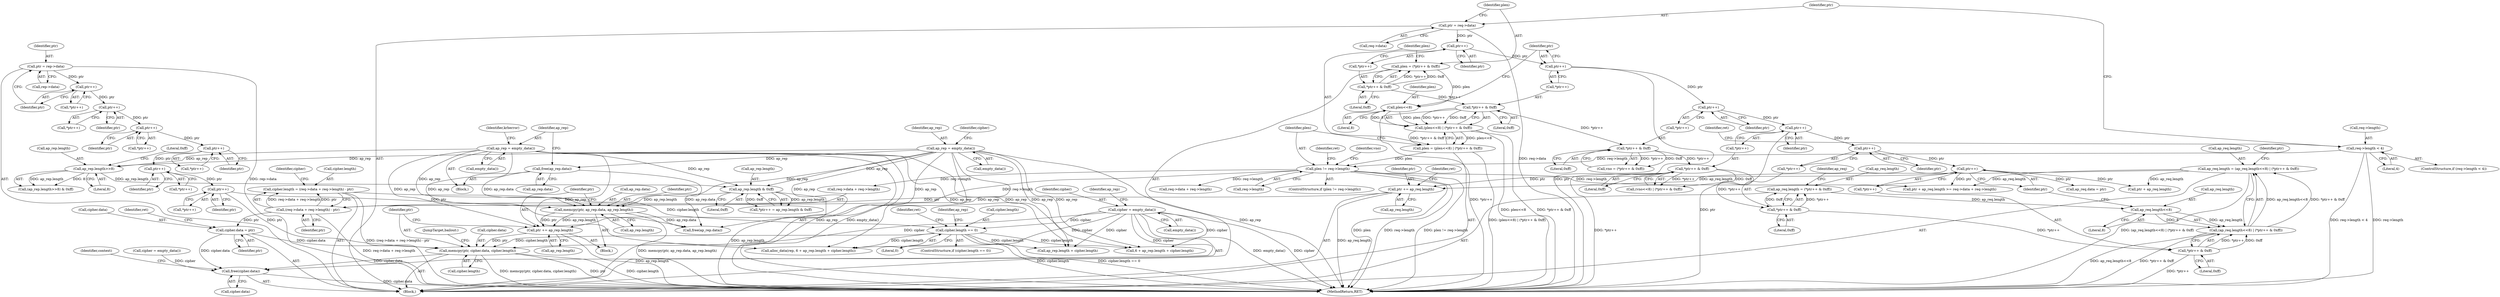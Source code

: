 digraph "0_krb5_cf1a0c411b2668c57c41e9c4efd15ba17b6b322c@API" {
"1001216" [label="(Call,memcpy(ptr, cipher.data, cipher.length))"];
"1001191" [label="(Call,ptr++)"];
"1001180" [label="(Call,ptr++)"];
"1001175" [label="(Call,ptr++)"];
"1001170" [label="(Call,ptr++)"];
"1001161" [label="(Call,ptr++)"];
"1001150" [label="(Call,ptr++)"];
"1001143" [label="(Call,ptr = rep->data)"];
"1001211" [label="(Call,ptr += ap_rep.length)"];
"1001203" [label="(Call,memcpy(ptr, ap_rep.data, ap_rep.length))"];
"1001017" [label="(Call,free(ap_rep.data))"];
"1000137" [label="(Call,ap_rep = empty_data())"];
"1001021" [label="(Call,ap_rep = empty_data())"];
"1001193" [label="(Call,ap_rep.length & 0xff)"];
"1001183" [label="(Call,ap_rep.length>>8)"];
"1000475" [label="(Call,cipher.data = ptr)"];
"1000466" [label="(Call,(req->data + req->length) - ptr)"];
"1000239" [label="(Call,plen != req->length)"];
"1000227" [label="(Call,plen = (plen<<8) | (*ptr++ & 0xff))"];
"1000229" [label="(Call,(plen<<8) | (*ptr++ & 0xff))"];
"1000230" [label="(Call,plen<<8)"];
"1000220" [label="(Call,plen = (*ptr++ & 0xff))"];
"1000222" [label="(Call,*ptr++ & 0xff)"];
"1000233" [label="(Call,*ptr++ & 0xff)"];
"1000197" [label="(Call,req->length < 4)"];
"1000353" [label="(Call,ptr += ap_req.length)"];
"1000306" [label="(Call,ap_req.length = (ap_req.length<<8) | (*ptr++ & 0xff))"];
"1000310" [label="(Call,(ap_req.length<<8) | (*ptr++ & 0xff))"];
"1000311" [label="(Call,ap_req.length<<8)"];
"1000297" [label="(Call,ap_req.length = (*ptr++ & 0xff))"];
"1000301" [label="(Call,*ptr++ & 0xff)"];
"1000270" [label="(Call,*ptr++ & 0xff)"];
"1000259" [label="(Call,*ptr++ & 0xff)"];
"1000316" [label="(Call,*ptr++ & 0xff)"];
"1000318" [label="(Call,ptr++)"];
"1000303" [label="(Call,ptr++)"];
"1000272" [label="(Call,ptr++)"];
"1000261" [label="(Call,ptr++)"];
"1000235" [label="(Call,ptr++)"];
"1000224" [label="(Call,ptr++)"];
"1000215" [label="(Call,ptr = req->data)"];
"1000953" [label="(Call,cipher = empty_data())"];
"1001006" [label="(Call,cipher.length == 0)"];
"1000462" [label="(Call,cipher.length = (req->data + req->length) - ptr)"];
"1001242" [label="(Call,free(cipher.data))"];
"1000481" [label="(Identifier,ret)"];
"1000246" [label="(Identifier,ret)"];
"1001212" [label="(Identifier,ptr)"];
"1001197" [label="(Literal,0xff)"];
"1000466" [label="(Call,(req->data + req->length) - ptr)"];
"1000216" [label="(Identifier,ptr)"];
"1000298" [label="(Call,ap_req.length)"];
"1001204" [label="(Identifier,ptr)"];
"1001017" [label="(Call,free(ap_rep.data))"];
"1001182" [label="(Call,(ap_rep.length>>8) & 0xff)"];
"1001179" [label="(Call,*ptr++)"];
"1001203" [label="(Call,memcpy(ptr, ap_rep.data, ap_rep.length))"];
"1000201" [label="(Literal,4)"];
"1000263" [label="(Literal,0xff)"];
"1000324" [label="(Identifier,ptr)"];
"1000224" [label="(Call,ptr++)"];
"1000270" [label="(Call,*ptr++ & 0xff)"];
"1001192" [label="(Identifier,ptr)"];
"1001190" [label="(Call,*ptr++)"];
"1000315" [label="(Literal,8)"];
"1000302" [label="(Call,*ptr++)"];
"1001129" [label="(Call,alloc_data(rep, 6 + ap_rep.length + cipher.length))"];
"1000272" [label="(Call,ptr++)"];
"1000231" [label="(Identifier,plen)"];
"1000138" [label="(Identifier,ap_rep)"];
"1000225" [label="(Identifier,ptr)"];
"1001023" [label="(Call,empty_data())"];
"1001187" [label="(Literal,8)"];
"1001181" [label="(Identifier,ptr)"];
"1001022" [label="(Identifier,ap_rep)"];
"1001189" [label="(Call,*ptr++ = ap_rep.length & 0xff)"];
"1001161" [label="(Call,ptr++)"];
"1000257" [label="(Call,vno = (*ptr++ & 0xff))"];
"1000955" [label="(Call,empty_data())"];
"1000306" [label="(Call,ap_req.length = (ap_req.length<<8) | (*ptr++ & 0xff))"];
"1001010" [label="(Literal,0)"];
"1000142" [label="(Identifier,cipher)"];
"1000322" [label="(Call,ptr + ap_req.length >= req->data + req->length)"];
"1001006" [label="(Call,cipher.length == 0)"];
"1000297" [label="(Call,ap_req.length = (*ptr++ & 0xff))"];
"1001247" [label="(Identifier,context)"];
"1001149" [label="(Call,*ptr++)"];
"1000311" [label="(Call,ap_req.length<<8)"];
"1000317" [label="(Call,*ptr++)"];
"1001191" [label="(Call,ptr++)"];
"1000235" [label="(Call,ptr++)"];
"1000477" [label="(Identifier,cipher)"];
"1001176" [label="(Identifier,ptr)"];
"1001216" [label="(Call,memcpy(ptr, cipher.data, cipher.length))"];
"1001018" [label="(Call,ap_rep.data)"];
"1000467" [label="(Call,req->data + req->length)"];
"1001162" [label="(Identifier,ptr)"];
"1001016" [label="(Block,)"];
"1000312" [label="(Call,ap_req.length)"];
"1000226" [label="(Literal,0xff)"];
"1000301" [label="(Call,*ptr++ & 0xff)"];
"1001131" [label="(Call,6 + ap_rep.length + cipher.length)"];
"1000354" [label="(Identifier,ptr)"];
"1001221" [label="(Call,cipher.length)"];
"1001243" [label="(Call,cipher.data)"];
"1001171" [label="(Identifier,ptr)"];
"1000318" [label="(Call,ptr++)"];
"1000259" [label="(Call,*ptr++ & 0xff)"];
"1001175" [label="(Call,ptr++)"];
"1000197" [label="(Call,req->length < 4)"];
"1000476" [label="(Call,cipher.data)"];
"1000305" [label="(Literal,0xff)"];
"1001026" [label="(Identifier,krberror)"];
"1000353" [label="(Call,ptr += ap_req.length)"];
"1001218" [label="(Call,cipher.data)"];
"1000217" [label="(Call,req->data)"];
"1000274" [label="(Literal,0xff)"];
"1000130" [label="(Block,)"];
"1000232" [label="(Literal,8)"];
"1001224" [label="(JumpTarget,bailout:)"];
"1001208" [label="(Call,ap_rep.length)"];
"1000271" [label="(Call,*ptr++)"];
"1000310" [label="(Call,(ap_req.length<<8) | (*ptr++ & 0xff))"];
"1001143" [label="(Call,ptr = rep->data)"];
"1000953" [label="(Call,cipher = empty_data())"];
"1000463" [label="(Call,cipher.length)"];
"1000323" [label="(Call,ptr + ap_req.length)"];
"1001211" [label="(Call,ptr += ap_rep.length)"];
"1000320" [label="(Literal,0xff)"];
"1000307" [label="(Call,ap_req.length)"];
"1001242" [label="(Call,free(cipher.data))"];
"1000266" [label="(Call,(vno<<8) | (*ptr++ & 0xff))"];
"1001184" [label="(Call,ap_rep.length)"];
"1000328" [label="(Call,req->data + req->length)"];
"1001133" [label="(Call,ap_rep.length + cipher.length)"];
"1000273" [label="(Identifier,ptr)"];
"1001170" [label="(Call,ptr++)"];
"1001194" [label="(Call,ap_rep.length)"];
"1000240" [label="(Identifier,plen)"];
"1000237" [label="(Literal,0xff)"];
"1001150" [label="(Call,ptr++)"];
"1000260" [label="(Call,*ptr++)"];
"1000303" [label="(Call,ptr++)"];
"1000141" [label="(Call,cipher = empty_data())"];
"1000215" [label="(Call,ptr = req->data)"];
"1001213" [label="(Call,ap_rep.length)"];
"1001014" [label="(Identifier,ap_rep)"];
"1001180" [label="(Call,ptr++)"];
"1000308" [label="(Identifier,ap_req)"];
"1000222" [label="(Call,*ptr++ & 0xff)"];
"1000475" [label="(Call,cipher.data = ptr)"];
"1000355" [label="(Call,ap_req.length)"];
"1000474" [label="(Identifier,ptr)"];
"1000227" [label="(Call,plen = (plen<<8) | (*ptr++ & 0xff))"];
"1001183" [label="(Call,ap_rep.length>>8)"];
"1001260" [label="(MethodReturn,RET)"];
"1000319" [label="(Identifier,ptr)"];
"1000348" [label="(Call,ap_req.data = ptr)"];
"1001193" [label="(Call,ap_rep.length & 0xff)"];
"1000204" [label="(Identifier,ret)"];
"1001188" [label="(Literal,0xff)"];
"1000239" [label="(Call,plen != req->length)"];
"1000137" [label="(Call,ap_rep = empty_data())"];
"1000221" [label="(Identifier,plen)"];
"1000316" [label="(Call,*ptr++ & 0xff)"];
"1001021" [label="(Call,ap_rep = empty_data())"];
"1001145" [label="(Call,rep->data)"];
"1000139" [label="(Call,empty_data())"];
"1000359" [label="(Identifier,ret)"];
"1001217" [label="(Identifier,ptr)"];
"1001169" [label="(Call,*ptr++)"];
"1001007" [label="(Call,cipher.length)"];
"1000479" [label="(Identifier,ptr)"];
"1000462" [label="(Call,cipher.length = (req->data + req->length) - ptr)"];
"1001202" [label="(Block,)"];
"1000258" [label="(Identifier,vno)"];
"1001005" [label="(ControlStructure,if (cipher.length == 0))"];
"1000230" [label="(Call,plen<<8)"];
"1000262" [label="(Identifier,ptr)"];
"1001144" [label="(Identifier,ptr)"];
"1001174" [label="(Call,*ptr++)"];
"1000241" [label="(Call,req->length)"];
"1000220" [label="(Call,plen = (*ptr++ & 0xff))"];
"1001160" [label="(Call,*ptr++)"];
"1000236" [label="(Identifier,ptr)"];
"1000198" [label="(Call,req->length)"];
"1000233" [label="(Call,*ptr++ & 0xff)"];
"1001128" [label="(Identifier,ret)"];
"1001151" [label="(Identifier,ptr)"];
"1000228" [label="(Identifier,plen)"];
"1000304" [label="(Identifier,ptr)"];
"1000196" [label="(ControlStructure,if (req->length < 4))"];
"1000223" [label="(Call,*ptr++)"];
"1000954" [label="(Identifier,cipher)"];
"1000238" [label="(ControlStructure,if (plen != req->length))"];
"1000261" [label="(Call,ptr++)"];
"1000958" [label="(Identifier,ap_rep)"];
"1001205" [label="(Call,ap_rep.data)"];
"1000234" [label="(Call,*ptr++)"];
"1001234" [label="(Call,free(ap_rep.data))"];
"1000229" [label="(Call,(plen<<8) | (*ptr++ & 0xff))"];
"1001216" -> "1000130"  [label="AST: "];
"1001216" -> "1001221"  [label="CFG: "];
"1001217" -> "1001216"  [label="AST: "];
"1001218" -> "1001216"  [label="AST: "];
"1001221" -> "1001216"  [label="AST: "];
"1001224" -> "1001216"  [label="CFG: "];
"1001216" -> "1001260"  [label="DDG: cipher.length"];
"1001216" -> "1001260"  [label="DDG: memcpy(ptr, cipher.data, cipher.length)"];
"1001216" -> "1001260"  [label="DDG: ptr"];
"1001191" -> "1001216"  [label="DDG: ptr"];
"1001211" -> "1001216"  [label="DDG: ptr"];
"1000475" -> "1001216"  [label="DDG: cipher.data"];
"1000953" -> "1001216"  [label="DDG: cipher"];
"1001006" -> "1001216"  [label="DDG: cipher.length"];
"1001216" -> "1001242"  [label="DDG: cipher.data"];
"1001191" -> "1001190"  [label="AST: "];
"1001191" -> "1001192"  [label="CFG: "];
"1001192" -> "1001191"  [label="AST: "];
"1001190" -> "1001191"  [label="CFG: "];
"1001180" -> "1001191"  [label="DDG: ptr"];
"1001191" -> "1001203"  [label="DDG: ptr"];
"1001180" -> "1001179"  [label="AST: "];
"1001180" -> "1001181"  [label="CFG: "];
"1001181" -> "1001180"  [label="AST: "];
"1001179" -> "1001180"  [label="CFG: "];
"1001175" -> "1001180"  [label="DDG: ptr"];
"1001175" -> "1001174"  [label="AST: "];
"1001175" -> "1001176"  [label="CFG: "];
"1001176" -> "1001175"  [label="AST: "];
"1001174" -> "1001175"  [label="CFG: "];
"1001170" -> "1001175"  [label="DDG: ptr"];
"1001170" -> "1001169"  [label="AST: "];
"1001170" -> "1001171"  [label="CFG: "];
"1001171" -> "1001170"  [label="AST: "];
"1001169" -> "1001170"  [label="CFG: "];
"1001161" -> "1001170"  [label="DDG: ptr"];
"1001161" -> "1001160"  [label="AST: "];
"1001161" -> "1001162"  [label="CFG: "];
"1001162" -> "1001161"  [label="AST: "];
"1001160" -> "1001161"  [label="CFG: "];
"1001150" -> "1001161"  [label="DDG: ptr"];
"1001150" -> "1001149"  [label="AST: "];
"1001150" -> "1001151"  [label="CFG: "];
"1001151" -> "1001150"  [label="AST: "];
"1001149" -> "1001150"  [label="CFG: "];
"1001143" -> "1001150"  [label="DDG: ptr"];
"1001143" -> "1000130"  [label="AST: "];
"1001143" -> "1001145"  [label="CFG: "];
"1001144" -> "1001143"  [label="AST: "];
"1001145" -> "1001143"  [label="AST: "];
"1001151" -> "1001143"  [label="CFG: "];
"1001143" -> "1001260"  [label="DDG: rep->data"];
"1001211" -> "1001202"  [label="AST: "];
"1001211" -> "1001213"  [label="CFG: "];
"1001212" -> "1001211"  [label="AST: "];
"1001213" -> "1001211"  [label="AST: "];
"1001217" -> "1001211"  [label="CFG: "];
"1001211" -> "1001260"  [label="DDG: ap_rep.length"];
"1001203" -> "1001211"  [label="DDG: ap_rep.length"];
"1001203" -> "1001211"  [label="DDG: ptr"];
"1000137" -> "1001211"  [label="DDG: ap_rep"];
"1001021" -> "1001211"  [label="DDG: ap_rep"];
"1001203" -> "1001202"  [label="AST: "];
"1001203" -> "1001208"  [label="CFG: "];
"1001204" -> "1001203"  [label="AST: "];
"1001205" -> "1001203"  [label="AST: "];
"1001208" -> "1001203"  [label="AST: "];
"1001212" -> "1001203"  [label="CFG: "];
"1001203" -> "1001260"  [label="DDG: memcpy(ptr, ap_rep.data, ap_rep.length)"];
"1001017" -> "1001203"  [label="DDG: ap_rep.data"];
"1000137" -> "1001203"  [label="DDG: ap_rep"];
"1001021" -> "1001203"  [label="DDG: ap_rep"];
"1001193" -> "1001203"  [label="DDG: ap_rep.length"];
"1001203" -> "1001234"  [label="DDG: ap_rep.data"];
"1001017" -> "1001016"  [label="AST: "];
"1001017" -> "1001018"  [label="CFG: "];
"1001018" -> "1001017"  [label="AST: "];
"1001022" -> "1001017"  [label="CFG: "];
"1000137" -> "1001017"  [label="DDG: ap_rep"];
"1001017" -> "1001234"  [label="DDG: ap_rep.data"];
"1000137" -> "1000130"  [label="AST: "];
"1000137" -> "1000139"  [label="CFG: "];
"1000138" -> "1000137"  [label="AST: "];
"1000139" -> "1000137"  [label="AST: "];
"1000142" -> "1000137"  [label="CFG: "];
"1000137" -> "1001260"  [label="DDG: ap_rep"];
"1000137" -> "1001129"  [label="DDG: ap_rep"];
"1000137" -> "1001131"  [label="DDG: ap_rep"];
"1000137" -> "1001133"  [label="DDG: ap_rep"];
"1000137" -> "1001183"  [label="DDG: ap_rep"];
"1000137" -> "1001193"  [label="DDG: ap_rep"];
"1000137" -> "1001234"  [label="DDG: ap_rep"];
"1001021" -> "1001016"  [label="AST: "];
"1001021" -> "1001023"  [label="CFG: "];
"1001022" -> "1001021"  [label="AST: "];
"1001023" -> "1001021"  [label="AST: "];
"1001026" -> "1001021"  [label="CFG: "];
"1001021" -> "1001260"  [label="DDG: empty_data()"];
"1001021" -> "1001260"  [label="DDG: ap_rep"];
"1001021" -> "1001129"  [label="DDG: ap_rep"];
"1001021" -> "1001131"  [label="DDG: ap_rep"];
"1001021" -> "1001133"  [label="DDG: ap_rep"];
"1001021" -> "1001183"  [label="DDG: ap_rep"];
"1001021" -> "1001193"  [label="DDG: ap_rep"];
"1001021" -> "1001234"  [label="DDG: ap_rep"];
"1001193" -> "1001189"  [label="AST: "];
"1001193" -> "1001197"  [label="CFG: "];
"1001194" -> "1001193"  [label="AST: "];
"1001197" -> "1001193"  [label="AST: "];
"1001189" -> "1001193"  [label="CFG: "];
"1001193" -> "1001260"  [label="DDG: ap_rep.length"];
"1001193" -> "1001189"  [label="DDG: ap_rep.length"];
"1001193" -> "1001189"  [label="DDG: 0xff"];
"1001183" -> "1001193"  [label="DDG: ap_rep.length"];
"1001183" -> "1001182"  [label="AST: "];
"1001183" -> "1001187"  [label="CFG: "];
"1001184" -> "1001183"  [label="AST: "];
"1001187" -> "1001183"  [label="AST: "];
"1001188" -> "1001183"  [label="CFG: "];
"1001183" -> "1001182"  [label="DDG: ap_rep.length"];
"1001183" -> "1001182"  [label="DDG: 8"];
"1000475" -> "1000130"  [label="AST: "];
"1000475" -> "1000479"  [label="CFG: "];
"1000476" -> "1000475"  [label="AST: "];
"1000479" -> "1000475"  [label="AST: "];
"1000481" -> "1000475"  [label="CFG: "];
"1000466" -> "1000475"  [label="DDG: ptr"];
"1000475" -> "1001242"  [label="DDG: cipher.data"];
"1000466" -> "1000462"  [label="AST: "];
"1000466" -> "1000474"  [label="CFG: "];
"1000467" -> "1000466"  [label="AST: "];
"1000474" -> "1000466"  [label="AST: "];
"1000462" -> "1000466"  [label="CFG: "];
"1000466" -> "1001260"  [label="DDG: req->data + req->length"];
"1000466" -> "1000462"  [label="DDG: req->data + req->length"];
"1000466" -> "1000462"  [label="DDG: ptr"];
"1000239" -> "1000466"  [label="DDG: req->length"];
"1000353" -> "1000466"  [label="DDG: ptr"];
"1000239" -> "1000238"  [label="AST: "];
"1000239" -> "1000241"  [label="CFG: "];
"1000240" -> "1000239"  [label="AST: "];
"1000241" -> "1000239"  [label="AST: "];
"1000246" -> "1000239"  [label="CFG: "];
"1000258" -> "1000239"  [label="CFG: "];
"1000239" -> "1001260"  [label="DDG: plen != req->length"];
"1000239" -> "1001260"  [label="DDG: plen"];
"1000239" -> "1001260"  [label="DDG: req->length"];
"1000227" -> "1000239"  [label="DDG: plen"];
"1000197" -> "1000239"  [label="DDG: req->length"];
"1000239" -> "1000322"  [label="DDG: req->length"];
"1000239" -> "1000328"  [label="DDG: req->length"];
"1000239" -> "1000467"  [label="DDG: req->length"];
"1000227" -> "1000130"  [label="AST: "];
"1000227" -> "1000229"  [label="CFG: "];
"1000228" -> "1000227"  [label="AST: "];
"1000229" -> "1000227"  [label="AST: "];
"1000240" -> "1000227"  [label="CFG: "];
"1000227" -> "1001260"  [label="DDG: (plen<<8) | (*ptr++ & 0xff)"];
"1000229" -> "1000227"  [label="DDG: plen<<8"];
"1000229" -> "1000227"  [label="DDG: *ptr++ & 0xff"];
"1000229" -> "1000233"  [label="CFG: "];
"1000230" -> "1000229"  [label="AST: "];
"1000233" -> "1000229"  [label="AST: "];
"1000229" -> "1001260"  [label="DDG: *ptr++ & 0xff"];
"1000229" -> "1001260"  [label="DDG: plen<<8"];
"1000230" -> "1000229"  [label="DDG: plen"];
"1000230" -> "1000229"  [label="DDG: 8"];
"1000233" -> "1000229"  [label="DDG: *ptr++"];
"1000233" -> "1000229"  [label="DDG: 0xff"];
"1000230" -> "1000232"  [label="CFG: "];
"1000231" -> "1000230"  [label="AST: "];
"1000232" -> "1000230"  [label="AST: "];
"1000236" -> "1000230"  [label="CFG: "];
"1000220" -> "1000230"  [label="DDG: plen"];
"1000220" -> "1000130"  [label="AST: "];
"1000220" -> "1000222"  [label="CFG: "];
"1000221" -> "1000220"  [label="AST: "];
"1000222" -> "1000220"  [label="AST: "];
"1000228" -> "1000220"  [label="CFG: "];
"1000222" -> "1000220"  [label="DDG: *ptr++"];
"1000222" -> "1000220"  [label="DDG: 0xff"];
"1000222" -> "1000226"  [label="CFG: "];
"1000223" -> "1000222"  [label="AST: "];
"1000226" -> "1000222"  [label="AST: "];
"1000222" -> "1000233"  [label="DDG: *ptr++"];
"1000233" -> "1000237"  [label="CFG: "];
"1000234" -> "1000233"  [label="AST: "];
"1000237" -> "1000233"  [label="AST: "];
"1000233" -> "1001260"  [label="DDG: *ptr++"];
"1000233" -> "1000259"  [label="DDG: *ptr++"];
"1000197" -> "1000196"  [label="AST: "];
"1000197" -> "1000201"  [label="CFG: "];
"1000198" -> "1000197"  [label="AST: "];
"1000201" -> "1000197"  [label="AST: "];
"1000204" -> "1000197"  [label="CFG: "];
"1000216" -> "1000197"  [label="CFG: "];
"1000197" -> "1001260"  [label="DDG: req->length < 4"];
"1000197" -> "1001260"  [label="DDG: req->length"];
"1000353" -> "1000130"  [label="AST: "];
"1000353" -> "1000355"  [label="CFG: "];
"1000354" -> "1000353"  [label="AST: "];
"1000355" -> "1000353"  [label="AST: "];
"1000359" -> "1000353"  [label="CFG: "];
"1000353" -> "1001260"  [label="DDG: ap_req.length"];
"1000306" -> "1000353"  [label="DDG: ap_req.length"];
"1000318" -> "1000353"  [label="DDG: ptr"];
"1000306" -> "1000130"  [label="AST: "];
"1000306" -> "1000310"  [label="CFG: "];
"1000307" -> "1000306"  [label="AST: "];
"1000310" -> "1000306"  [label="AST: "];
"1000324" -> "1000306"  [label="CFG: "];
"1000306" -> "1001260"  [label="DDG: (ap_req.length<<8) | (*ptr++ & 0xff)"];
"1000310" -> "1000306"  [label="DDG: ap_req.length<<8"];
"1000310" -> "1000306"  [label="DDG: *ptr++ & 0xff"];
"1000306" -> "1000322"  [label="DDG: ap_req.length"];
"1000306" -> "1000323"  [label="DDG: ap_req.length"];
"1000310" -> "1000316"  [label="CFG: "];
"1000311" -> "1000310"  [label="AST: "];
"1000316" -> "1000310"  [label="AST: "];
"1000310" -> "1001260"  [label="DDG: *ptr++ & 0xff"];
"1000310" -> "1001260"  [label="DDG: ap_req.length<<8"];
"1000311" -> "1000310"  [label="DDG: ap_req.length"];
"1000311" -> "1000310"  [label="DDG: 8"];
"1000316" -> "1000310"  [label="DDG: *ptr++"];
"1000316" -> "1000310"  [label="DDG: 0xff"];
"1000311" -> "1000315"  [label="CFG: "];
"1000312" -> "1000311"  [label="AST: "];
"1000315" -> "1000311"  [label="AST: "];
"1000319" -> "1000311"  [label="CFG: "];
"1000297" -> "1000311"  [label="DDG: ap_req.length"];
"1000297" -> "1000130"  [label="AST: "];
"1000297" -> "1000301"  [label="CFG: "];
"1000298" -> "1000297"  [label="AST: "];
"1000301" -> "1000297"  [label="AST: "];
"1000308" -> "1000297"  [label="CFG: "];
"1000301" -> "1000297"  [label="DDG: *ptr++"];
"1000301" -> "1000297"  [label="DDG: 0xff"];
"1000301" -> "1000305"  [label="CFG: "];
"1000302" -> "1000301"  [label="AST: "];
"1000305" -> "1000301"  [label="AST: "];
"1000270" -> "1000301"  [label="DDG: *ptr++"];
"1000301" -> "1000316"  [label="DDG: *ptr++"];
"1000270" -> "1000266"  [label="AST: "];
"1000270" -> "1000274"  [label="CFG: "];
"1000271" -> "1000270"  [label="AST: "];
"1000274" -> "1000270"  [label="AST: "];
"1000266" -> "1000270"  [label="CFG: "];
"1000270" -> "1001260"  [label="DDG: *ptr++"];
"1000270" -> "1000266"  [label="DDG: *ptr++"];
"1000270" -> "1000266"  [label="DDG: 0xff"];
"1000259" -> "1000270"  [label="DDG: *ptr++"];
"1000259" -> "1000257"  [label="AST: "];
"1000259" -> "1000263"  [label="CFG: "];
"1000260" -> "1000259"  [label="AST: "];
"1000263" -> "1000259"  [label="AST: "];
"1000257" -> "1000259"  [label="CFG: "];
"1000259" -> "1000257"  [label="DDG: *ptr++"];
"1000259" -> "1000257"  [label="DDG: 0xff"];
"1000316" -> "1000320"  [label="CFG: "];
"1000317" -> "1000316"  [label="AST: "];
"1000320" -> "1000316"  [label="AST: "];
"1000316" -> "1001260"  [label="DDG: *ptr++"];
"1000318" -> "1000317"  [label="AST: "];
"1000318" -> "1000319"  [label="CFG: "];
"1000319" -> "1000318"  [label="AST: "];
"1000317" -> "1000318"  [label="CFG: "];
"1000303" -> "1000318"  [label="DDG: ptr"];
"1000318" -> "1000322"  [label="DDG: ptr"];
"1000318" -> "1000323"  [label="DDG: ptr"];
"1000318" -> "1000348"  [label="DDG: ptr"];
"1000303" -> "1000302"  [label="AST: "];
"1000303" -> "1000304"  [label="CFG: "];
"1000304" -> "1000303"  [label="AST: "];
"1000302" -> "1000303"  [label="CFG: "];
"1000272" -> "1000303"  [label="DDG: ptr"];
"1000272" -> "1000271"  [label="AST: "];
"1000272" -> "1000273"  [label="CFG: "];
"1000273" -> "1000272"  [label="AST: "];
"1000271" -> "1000272"  [label="CFG: "];
"1000272" -> "1001260"  [label="DDG: ptr"];
"1000261" -> "1000272"  [label="DDG: ptr"];
"1000261" -> "1000260"  [label="AST: "];
"1000261" -> "1000262"  [label="CFG: "];
"1000262" -> "1000261"  [label="AST: "];
"1000260" -> "1000261"  [label="CFG: "];
"1000235" -> "1000261"  [label="DDG: ptr"];
"1000235" -> "1000234"  [label="AST: "];
"1000235" -> "1000236"  [label="CFG: "];
"1000236" -> "1000235"  [label="AST: "];
"1000234" -> "1000235"  [label="CFG: "];
"1000235" -> "1001260"  [label="DDG: ptr"];
"1000224" -> "1000235"  [label="DDG: ptr"];
"1000224" -> "1000223"  [label="AST: "];
"1000224" -> "1000225"  [label="CFG: "];
"1000225" -> "1000224"  [label="AST: "];
"1000223" -> "1000224"  [label="CFG: "];
"1000215" -> "1000224"  [label="DDG: ptr"];
"1000215" -> "1000130"  [label="AST: "];
"1000215" -> "1000217"  [label="CFG: "];
"1000216" -> "1000215"  [label="AST: "];
"1000217" -> "1000215"  [label="AST: "];
"1000221" -> "1000215"  [label="CFG: "];
"1000215" -> "1001260"  [label="DDG: req->data"];
"1000953" -> "1000130"  [label="AST: "];
"1000953" -> "1000955"  [label="CFG: "];
"1000954" -> "1000953"  [label="AST: "];
"1000955" -> "1000953"  [label="AST: "];
"1000958" -> "1000953"  [label="CFG: "];
"1000953" -> "1001260"  [label="DDG: empty_data()"];
"1000953" -> "1001260"  [label="DDG: cipher"];
"1000953" -> "1001006"  [label="DDG: cipher"];
"1000953" -> "1001129"  [label="DDG: cipher"];
"1000953" -> "1001131"  [label="DDG: cipher"];
"1000953" -> "1001133"  [label="DDG: cipher"];
"1000953" -> "1001242"  [label="DDG: cipher"];
"1001006" -> "1001005"  [label="AST: "];
"1001006" -> "1001010"  [label="CFG: "];
"1001007" -> "1001006"  [label="AST: "];
"1001010" -> "1001006"  [label="AST: "];
"1001014" -> "1001006"  [label="CFG: "];
"1001128" -> "1001006"  [label="CFG: "];
"1001006" -> "1001260"  [label="DDG: cipher.length"];
"1001006" -> "1001260"  [label="DDG: cipher.length == 0"];
"1000462" -> "1001006"  [label="DDG: cipher.length"];
"1001006" -> "1001129"  [label="DDG: cipher.length"];
"1001006" -> "1001131"  [label="DDG: cipher.length"];
"1001006" -> "1001133"  [label="DDG: cipher.length"];
"1000462" -> "1000130"  [label="AST: "];
"1000463" -> "1000462"  [label="AST: "];
"1000477" -> "1000462"  [label="CFG: "];
"1000462" -> "1001260"  [label="DDG: (req->data + req->length) - ptr"];
"1001242" -> "1000130"  [label="AST: "];
"1001242" -> "1001243"  [label="CFG: "];
"1001243" -> "1001242"  [label="AST: "];
"1001247" -> "1001242"  [label="CFG: "];
"1001242" -> "1001260"  [label="DDG: cipher.data"];
"1000141" -> "1001242"  [label="DDG: cipher"];
}
